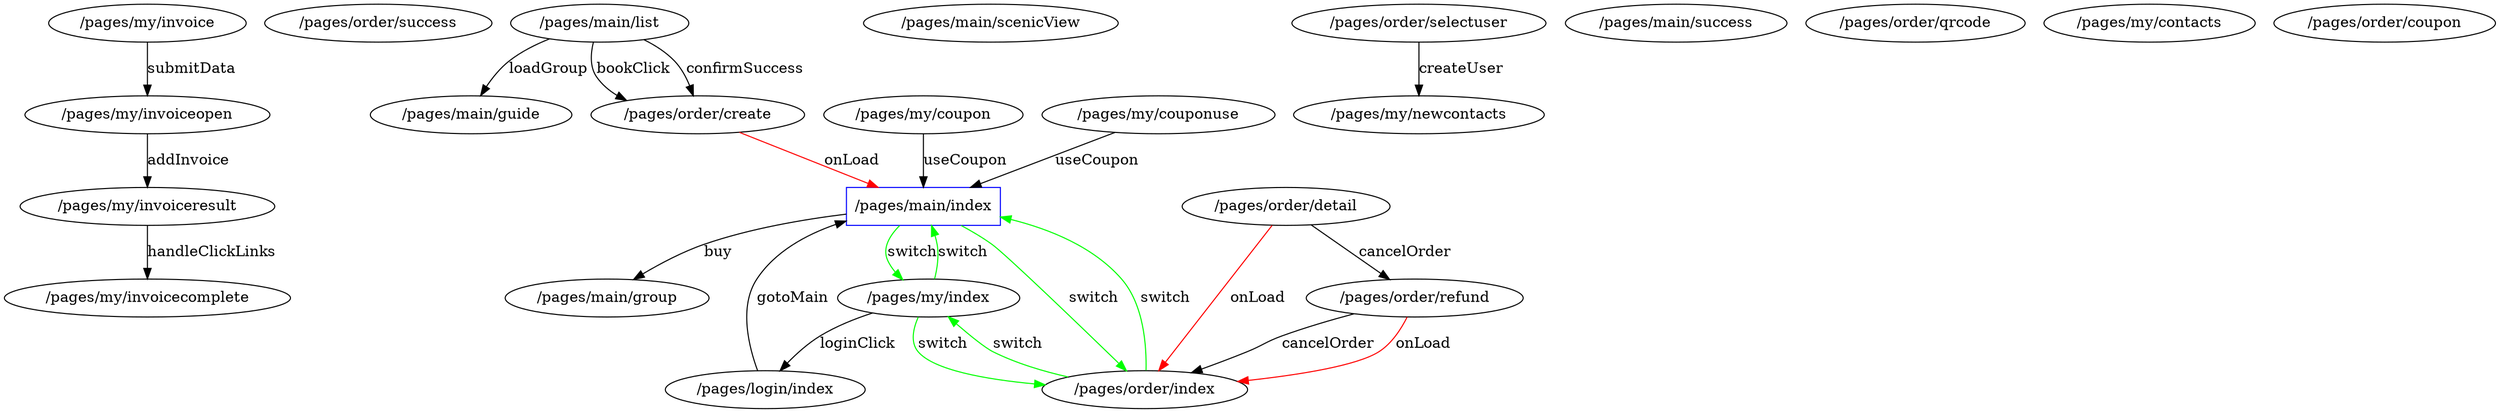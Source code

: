 // UI State Transfer Diagram
digraph {
	"/pages/my/invoiceresult" [label="/pages/my/invoiceresult"]
	"/pages/order/success" [label="/pages/order/success"]
	"/pages/main/guide" [label="/pages/main/guide"]
	"/pages/order/create" [label="/pages/order/create"]
	"/pages/main/scenicView" [label="/pages/main/scenicView"]
	"/pages/my/invoice" [label="/pages/my/invoice"]
	"/pages/main/index" [label="/pages/main/index" color=blue shape=rectangle]
	"/pages/my/coupon" [label="/pages/my/coupon"]
	"/pages/my/index" [label="/pages/my/index"]
	"/pages/main/list" [label="/pages/main/list"]
	"/pages/main/group" [label="/pages/main/group"]
	"/pages/order/selectuser" [label="/pages/order/selectuser"]
	"/pages/main/success" [label="/pages/main/success"]
	"/pages/order/detail" [label="/pages/order/detail"]
	"/pages/my/newcontacts" [label="/pages/my/newcontacts"]
	"/pages/my/couponuse" [label="/pages/my/couponuse"]
	"/pages/my/invoiceopen" [label="/pages/my/invoiceopen"]
	"/pages/order/index" [label="/pages/order/index"]
	"/pages/order/qrcode" [label="/pages/order/qrcode"]
	"/pages/login/index" [label="/pages/login/index"]
	"/pages/my/invoicecomplete" [label="/pages/my/invoicecomplete"]
	"/pages/my/contacts" [label="/pages/my/contacts"]
	"/pages/order/refund" [label="/pages/order/refund"]
	"/pages/order/coupon" [label="/pages/order/coupon"]
	"/pages/main/index" -> "/pages/order/index" [label=switch color=green]
	"/pages/main/index" -> "/pages/my/index" [label=switch color=green]
	"/pages/order/index" -> "/pages/main/index" [label=switch color=green]
	"/pages/order/index" -> "/pages/my/index" [label=switch color=green]
	"/pages/my/index" -> "/pages/main/index" [label=switch color=green]
	"/pages/my/index" -> "/pages/order/index" [label=switch color=green]
	"/pages/main/index" -> "/pages/main/group" [label=buy]
	"/pages/main/list" -> "/pages/order/create" [label=confirmSuccess]
	"/pages/main/list" -> "/pages/order/create" [label=bookClick]
	"/pages/main/list" -> "/pages/main/guide" [label=loadGroup]
	"/pages/my/index" -> "/pages/login/index" [label=loginClick]
	"/pages/order/create" -> "/pages/main/index" [label=onLoad color=red]
	"/pages/order/selectuser" -> "/pages/my/newcontacts" [label=createUser]
	"/pages/order/detail" -> "/pages/order/index" [label=onLoad color=red]
	"/pages/order/detail" -> "/pages/order/refund" [label=cancelOrder]
	"/pages/login/index" -> "/pages/main/index" [label=gotoMain]
	"/pages/my/invoice" -> "/pages/my/invoiceopen" [label=submitData]
	"/pages/my/invoiceopen" -> "/pages/my/invoiceresult" [label=addInvoice]
	"/pages/my/invoiceresult" -> "/pages/my/invoicecomplete" [label=handleClickLinks]
	"/pages/my/coupon" -> "/pages/main/index" [label=useCoupon]
	"/pages/my/couponuse" -> "/pages/main/index" [label=useCoupon]
	"/pages/order/refund" -> "/pages/order/index" [label=onLoad color=red]
	"/pages/order/refund" -> "/pages/order/index" [label=cancelOrder]
}
